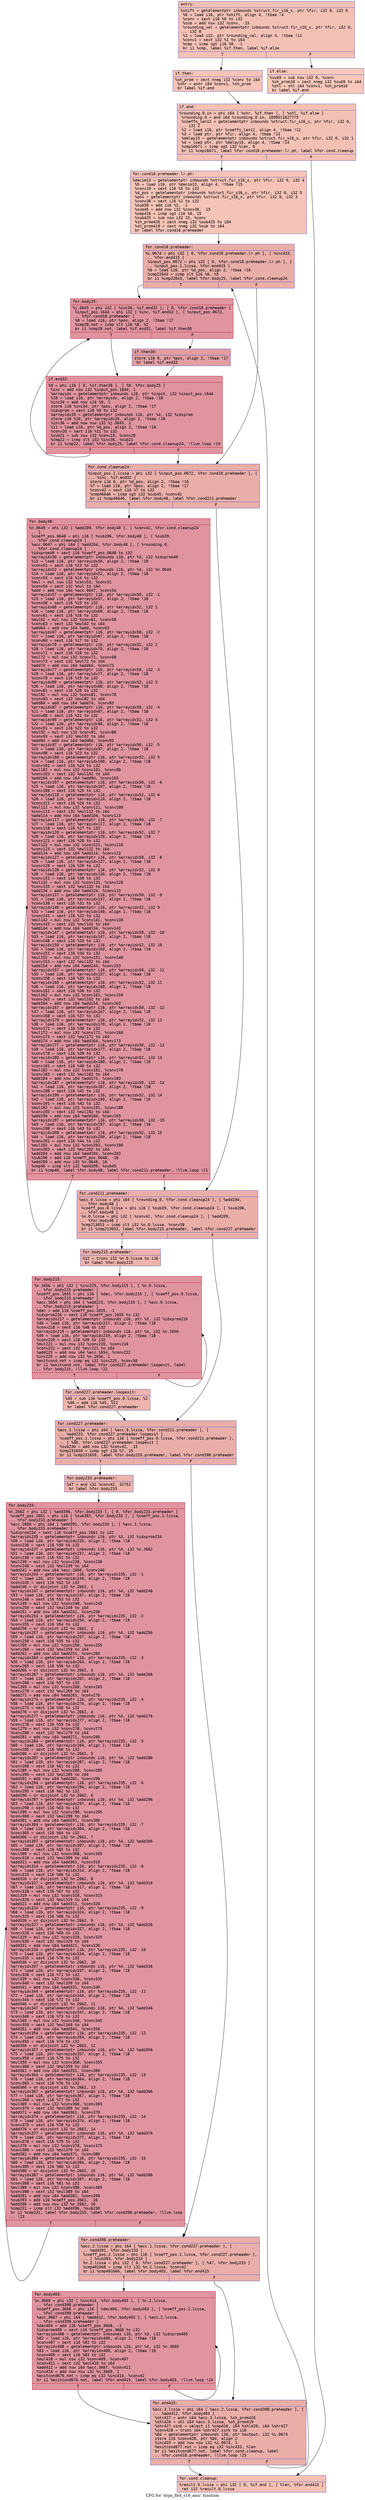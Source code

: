 digraph "CFG for 'dsps_fird_s16_ansi' function" {
	label="CFG for 'dsps_fird_s16_ansi' function";

	Node0x585ec1f36350 [shape=record,color="#3d50c3ff", style=filled, fillcolor="#e5705870" fontname="Courier",label="{entry:\l|  %shift = getelementptr inbounds %struct.fir_s16_s, ptr %fir, i32 0, i32 6\l  %0 = load i16, ptr %shift, align 4, !tbaa !4\l  %conv = sext i16 %0 to i32\l  %sub = add nsw i32 %conv, -15\l  %rounding_val = getelementptr inbounds %struct.fir_s16_s, ptr %fir, i32 0,\l... i32 8\l  %1 = load i32, ptr %rounding_val, align 4, !tbaa !11\l  %conv1 = sext i32 %1 to i64\l  %cmp = icmp sgt i16 %0, -1\l  br i1 %cmp, label %if.then, label %if.else\l|{<s0>T|<s1>F}}"];
	Node0x585ec1f36350:s0 -> Node0x585ec1f384a0[tooltip="entry -> if.then\nProbability 62.50%" ];
	Node0x585ec1f36350:s1 -> Node0x585ec1f38510[tooltip="entry -> if.else\nProbability 37.50%" ];
	Node0x585ec1f384a0 [shape=record,color="#3d50c3ff", style=filled, fillcolor="#e8765c70" fontname="Courier",label="{if.then:\l|  %sh_prom = zext nneg i32 %conv to i64\l  %shr = ashr i64 %conv1, %sh_prom\l  br label %if.end\l}"];
	Node0x585ec1f384a0 -> Node0x585ec1f38970[tooltip="if.then -> if.end\nProbability 100.00%" ];
	Node0x585ec1f38510 [shape=record,color="#3d50c3ff", style=filled, fillcolor="#ec7f6370" fontname="Courier",label="{if.else:\l|  %sub9 = sub nsw i32 0, %conv\l  %sh_prom10 = zext nneg i32 %sub9 to i64\l  %shl = shl i64 %conv1, %sh_prom10\l  br label %if.end\l}"];
	Node0x585ec1f38510 -> Node0x585ec1f38970[tooltip="if.else -> if.end\nProbability 100.00%" ];
	Node0x585ec1f38970 [shape=record,color="#3d50c3ff", style=filled, fillcolor="#e5705870" fontname="Courier",label="{if.end:\l|  %rounding.0.in = phi i64 [ %shr, %if.then ], [ %shl, %if.else ]\l  %rounding.0 = and i64 %rounding.0.in, 1099511627775\l  %coeffs_len12 = getelementptr inbounds %struct.fir_s16_s, ptr %fir, i32 0,\l... i32 2\l  %2 = load i16, ptr %coeffs_len12, align 4, !tbaa !12\l  %3 = load ptr, ptr %fir, align 4, !tbaa !13\l  %delay15 = getelementptr inbounds %struct.fir_s16_s, ptr %fir, i32 0, i32 1\l  %4 = load ptr, ptr %delay15, align 4, !tbaa !14\l  %cmp16671 = icmp sgt i32 %len, 0\l  br i1 %cmp16671, label %for.cond18.preheader.lr.ph, label %for.cond.cleanup\l|{<s0>T|<s1>F}}"];
	Node0x585ec1f38970:s0 -> Node0x585ec1f39a50[tooltip="if.end -> for.cond18.preheader.lr.ph\nProbability 62.50%" ];
	Node0x585ec1f38970:s1 -> Node0x585ec1f39e90[tooltip="if.end -> for.cond.cleanup\nProbability 37.50%" ];
	Node0x585ec1f39a50 [shape=record,color="#3d50c3ff", style=filled, fillcolor="#e8765c70" fontname="Courier",label="{for.cond18.preheader.lr.ph:\l|  %decim13 = getelementptr inbounds %struct.fir_s16_s, ptr %fir, i32 0, i32 4\l  %5 = load i16, ptr %decim13, align 4, !tbaa !15\l  %conv19 = sext i16 %5 to i32\l  %d_pos = getelementptr inbounds %struct.fir_s16_s, ptr %fir, i32 0, i32 5\l  %pos = getelementptr inbounds %struct.fir_s16_s, ptr %fir, i32 0, i32 3\l  %conv38 = sext i16 %2 to i32\l  %sub39 = add i16 %2, -1\l  %sub45 = add nsw i32 %conv38, -15\l  %cmp416 = icmp sgt i16 %0, 15\l  %sub425 = sub nsw i32 15, %conv\l  %sh_prom426 = zext nneg i32 %sub425 to i64\l  %sh_prom419 = zext nneg i32 %sub to i64\l  br label %for.cond18.preheader\l}"];
	Node0x585ec1f39a50 -> Node0x585ec1f3aab0[tooltip="for.cond18.preheader.lr.ph -> for.cond18.preheader\nProbability 100.00%" ];
	Node0x585ec1f3aab0 [shape=record,color="#3d50c3ff", style=filled, fillcolor="#d0473d70" fontname="Courier",label="{for.cond18.preheader:\l|  %i.0674 = phi i32 [ 0, %for.cond18.preheader.lr.ph ], [ %inc433,\l... %for.end415 ]\l  %input_pos.0672 = phi i32 [ 0, %for.cond18.preheader.lr.ph ], [\l... %input_pos.1.lcssa, %for.end415 ]\l  %6 = load i16, ptr %d_pos, align 2, !tbaa !16\l  %cmp22643 = icmp slt i16 %6, %5\l  br i1 %cmp22643, label %for.body25, label %for.cond.cleanup24\l|{<s0>T|<s1>F}}"];
	Node0x585ec1f3aab0:s0 -> Node0x585ec1f3b1d0[tooltip="for.cond18.preheader -> for.body25\nProbability 50.00%" ];
	Node0x585ec1f3aab0:s1 -> Node0x585ec1f3b2e0[tooltip="for.cond18.preheader -> for.cond.cleanup24\nProbability 50.00%" ];
	Node0x585ec1f39e90 [shape=record,color="#3d50c3ff", style=filled, fillcolor="#e5705870" fontname="Courier",label="{for.cond.cleanup:\l|  %result.0.lcssa = phi i32 [ 0, %if.end ], [ %len, %for.end415 ]\l  ret i32 %result.0.lcssa\l}"];
	Node0x585ec1f3b2e0 [shape=record,color="#3d50c3ff", style=filled, fillcolor="#d0473d70" fontname="Courier",label="{for.cond.cleanup24:\l|  %input_pos.1.lcssa = phi i32 [ %input_pos.0672, %for.cond18.preheader ], [\l... %inc, %if.end32 ]\l  store i16 0, ptr %d_pos, align 2, !tbaa !16\l  %7 = load i16, ptr %pos, align 2, !tbaa !17\l  %conv42 = sext i16 %7 to i32\l  %cmp46646 = icmp sgt i32 %sub45, %conv42\l  br i1 %cmp46646, label %for.body48, label %for.cond211.preheader\l|{<s0>T|<s1>F}}"];
	Node0x585ec1f3b2e0:s0 -> Node0x585ec1f3cf30[tooltip="for.cond.cleanup24 -> for.body48\nProbability 50.00%" ];
	Node0x585ec1f3b2e0:s1 -> Node0x585ec1f3cfe0[tooltip="for.cond.cleanup24 -> for.cond211.preheader\nProbability 50.00%" ];
	Node0x585ec1f3b1d0 [shape=record,color="#b70d28ff", style=filled, fillcolor="#b70d2870" fontname="Courier",label="{for.body25:\l|  %j.0645 = phi i32 [ %inc36, %if.end32 ], [ 0, %for.cond18.preheader ]\l  %input_pos.1644 = phi i32 [ %inc, %if.end32 ], [ %input_pos.0672,\l... %for.cond18.preheader ]\l  %8 = load i16, ptr %pos, align 2, !tbaa !17\l  %cmp28.not = icmp slt i16 %8, %2\l  br i1 %cmp28.not, label %if.end32, label %if.then30\l|{<s0>T|<s1>F}}"];
	Node0x585ec1f3b1d0:s0 -> Node0x585ec1f3be00[tooltip="for.body25 -> if.end32\nProbability 50.00%" ];
	Node0x585ec1f3b1d0:s1 -> Node0x585ec1f3da50[tooltip="for.body25 -> if.then30\nProbability 50.00%" ];
	Node0x585ec1f3da50 [shape=record,color="#3d50c3ff", style=filled, fillcolor="#be242e70" fontname="Courier",label="{if.then30:\l|  store i16 0, ptr %pos, align 2, !tbaa !17\l  br label %if.end32\l}"];
	Node0x585ec1f3da50 -> Node0x585ec1f3be00[tooltip="if.then30 -> if.end32\nProbability 100.00%" ];
	Node0x585ec1f3be00 [shape=record,color="#b70d28ff", style=filled, fillcolor="#b70d2870" fontname="Courier",label="{if.end32:\l|  %9 = phi i16 [ 0, %if.then30 ], [ %8, %for.body25 ]\l  %inc = add nsw i32 %input_pos.1644, 1\l  %arrayidx = getelementptr inbounds i16, ptr %input, i32 %input_pos.1644\l  %10 = load i16, ptr %arrayidx, align 2, !tbaa !18\l  %inc34 = add nsw i16 %9, 1\l  store i16 %inc34, ptr %pos, align 2, !tbaa !17\l  %idxprom = sext i16 %9 to i32\l  %arrayidx35 = getelementptr inbounds i16, ptr %4, i32 %idxprom\l  store i16 %10, ptr %arrayidx35, align 2, !tbaa !18\l  %inc36 = add nuw nsw i32 %j.0645, 1\l  %11 = load i16, ptr %d_pos, align 2, !tbaa !16\l  %conv20 = sext i16 %11 to i32\l  %sub21 = sub nsw i32 %conv19, %conv20\l  %cmp22 = icmp slt i32 %inc36, %sub21\l  br i1 %cmp22, label %for.body25, label %for.cond.cleanup24, !llvm.loop !19\l|{<s0>T|<s1>F}}"];
	Node0x585ec1f3be00:s0 -> Node0x585ec1f3b1d0[tooltip="if.end32 -> for.body25\nProbability 96.88%" ];
	Node0x585ec1f3be00:s1 -> Node0x585ec1f3b2e0[tooltip="if.end32 -> for.cond.cleanup24\nProbability 3.12%" ];
	Node0x585ec1f3cfe0 [shape=record,color="#3d50c3ff", style=filled, fillcolor="#d0473d70" fontname="Courier",label="{for.cond211.preheader:\l|  %acc.0.lcssa = phi i64 [ %rounding.0, %for.cond.cleanup24 ], [ %add204,\l... %for.body48 ]\l  %coeff_pos.0.lcssa = phi i16 [ %sub39, %for.cond.cleanup24 ], [ %sub206,\l... %for.body48 ]\l  %n.0.lcssa = phi i32 [ %conv42, %for.cond.cleanup24 ], [ %add209,\l... %for.body48 ]\l  %cmp213653 = icmp slt i32 %n.0.lcssa, %conv38\l  br i1 %cmp213653, label %for.body215.preheader, label %for.cond227.preheader\l|{<s0>T|<s1>F}}"];
	Node0x585ec1f3cfe0:s0 -> Node0x585ec1f3f320[tooltip="for.cond211.preheader -> for.body215.preheader\nProbability 50.00%" ];
	Node0x585ec1f3cfe0:s1 -> Node0x585ec1f3f420[tooltip="for.cond211.preheader -> for.cond227.preheader\nProbability 50.00%" ];
	Node0x585ec1f3f320 [shape=record,color="#3d50c3ff", style=filled, fillcolor="#d6524470" fontname="Courier",label="{for.body215.preheader:\l|  %12 = trunc i32 %n.0.lcssa to i16\l  br label %for.body215\l}"];
	Node0x585ec1f3f320 -> Node0x585ec1f3f640[tooltip="for.body215.preheader -> for.body215\nProbability 100.00%" ];
	Node0x585ec1f3cf30 [shape=record,color="#b70d28ff", style=filled, fillcolor="#b70d2870" fontname="Courier",label="{for.body48:\l|  %n.0649 = phi i32 [ %add209, %for.body48 ], [ %conv42, %for.cond.cleanup24\l... ]\l  %coeff_pos.0648 = phi i16 [ %sub206, %for.body48 ], [ %sub39,\l... %for.cond.cleanup24 ]\l  %acc.0647 = phi i64 [ %add204, %for.body48 ], [ %rounding.0,\l... %for.cond.cleanup24 ]\l  %idxprom49 = sext i16 %coeff_pos.0648 to i32\l  %arrayidx50 = getelementptr inbounds i16, ptr %3, i32 %idxprom49\l  %13 = load i16, ptr %arrayidx50, align 2, !tbaa !18\l  %conv51 = sext i16 %13 to i32\l  %arrayidx52 = getelementptr inbounds i16, ptr %4, i32 %n.0649\l  %14 = load i16, ptr %arrayidx52, align 2, !tbaa !18\l  %conv53 = sext i16 %14 to i32\l  %mul = mul nsw i32 %conv53, %conv51\l  %conv54 = sext i32 %mul to i64\l  %add = add nsw i64 %acc.0647, %conv54\l  %arrayidx57 = getelementptr i16, ptr %arrayidx50, i32 -1\l  %15 = load i16, ptr %arrayidx57, align 2, !tbaa !18\l  %conv58 = sext i16 %15 to i32\l  %arrayidx60 = getelementptr i16, ptr %arrayidx52, i32 1\l  %16 = load i16, ptr %arrayidx60, align 2, !tbaa !18\l  %conv61 = sext i16 %16 to i32\l  %mul62 = mul nsw i32 %conv61, %conv58\l  %conv63 = sext i32 %mul62 to i64\l  %add64 = add nsw i64 %add, %conv63\l  %arrayidx67 = getelementptr i16, ptr %arrayidx50, i32 -2\l  %17 = load i16, ptr %arrayidx67, align 2, !tbaa !18\l  %conv68 = sext i16 %17 to i32\l  %arrayidx70 = getelementptr i16, ptr %arrayidx52, i32 2\l  %18 = load i16, ptr %arrayidx70, align 2, !tbaa !18\l  %conv71 = sext i16 %18 to i32\l  %mul72 = mul nsw i32 %conv71, %conv68\l  %conv73 = sext i32 %mul72 to i64\l  %add74 = add nsw i64 %add64, %conv73\l  %arrayidx77 = getelementptr i16, ptr %arrayidx50, i32 -3\l  %19 = load i16, ptr %arrayidx77, align 2, !tbaa !18\l  %conv78 = sext i16 %19 to i32\l  %arrayidx80 = getelementptr i16, ptr %arrayidx52, i32 3\l  %20 = load i16, ptr %arrayidx80, align 2, !tbaa !18\l  %conv81 = sext i16 %20 to i32\l  %mul82 = mul nsw i32 %conv81, %conv78\l  %conv83 = sext i32 %mul82 to i64\l  %add84 = add nsw i64 %add74, %conv83\l  %arrayidx87 = getelementptr i16, ptr %arrayidx50, i32 -4\l  %21 = load i16, ptr %arrayidx87, align 2, !tbaa !18\l  %conv88 = sext i16 %21 to i32\l  %arrayidx90 = getelementptr i16, ptr %arrayidx52, i32 4\l  %22 = load i16, ptr %arrayidx90, align 2, !tbaa !18\l  %conv91 = sext i16 %22 to i32\l  %mul92 = mul nsw i32 %conv91, %conv88\l  %conv93 = sext i32 %mul92 to i64\l  %add94 = add nsw i64 %add84, %conv93\l  %arrayidx97 = getelementptr i16, ptr %arrayidx50, i32 -5\l  %23 = load i16, ptr %arrayidx97, align 2, !tbaa !18\l  %conv98 = sext i16 %23 to i32\l  %arrayidx100 = getelementptr i16, ptr %arrayidx52, i32 5\l  %24 = load i16, ptr %arrayidx100, align 2, !tbaa !18\l  %conv101 = sext i16 %24 to i32\l  %mul102 = mul nsw i32 %conv101, %conv98\l  %conv103 = sext i32 %mul102 to i64\l  %add104 = add nsw i64 %add94, %conv103\l  %arrayidx107 = getelementptr i16, ptr %arrayidx50, i32 -6\l  %25 = load i16, ptr %arrayidx107, align 2, !tbaa !18\l  %conv108 = sext i16 %25 to i32\l  %arrayidx110 = getelementptr i16, ptr %arrayidx52, i32 6\l  %26 = load i16, ptr %arrayidx110, align 2, !tbaa !18\l  %conv111 = sext i16 %26 to i32\l  %mul112 = mul nsw i32 %conv111, %conv108\l  %conv113 = sext i32 %mul112 to i64\l  %add114 = add nsw i64 %add104, %conv113\l  %arrayidx117 = getelementptr i16, ptr %arrayidx50, i32 -7\l  %27 = load i16, ptr %arrayidx117, align 2, !tbaa !18\l  %conv118 = sext i16 %27 to i32\l  %arrayidx120 = getelementptr i16, ptr %arrayidx52, i32 7\l  %28 = load i16, ptr %arrayidx120, align 2, !tbaa !18\l  %conv121 = sext i16 %28 to i32\l  %mul122 = mul nsw i32 %conv121, %conv118\l  %conv123 = sext i32 %mul122 to i64\l  %add124 = add nsw i64 %add114, %conv123\l  %arrayidx127 = getelementptr i16, ptr %arrayidx50, i32 -8\l  %29 = load i16, ptr %arrayidx127, align 2, !tbaa !18\l  %conv128 = sext i16 %29 to i32\l  %arrayidx130 = getelementptr i16, ptr %arrayidx52, i32 8\l  %30 = load i16, ptr %arrayidx130, align 2, !tbaa !18\l  %conv131 = sext i16 %30 to i32\l  %mul132 = mul nsw i32 %conv131, %conv128\l  %conv133 = sext i32 %mul132 to i64\l  %add134 = add nsw i64 %add124, %conv133\l  %arrayidx137 = getelementptr i16, ptr %arrayidx50, i32 -9\l  %31 = load i16, ptr %arrayidx137, align 2, !tbaa !18\l  %conv138 = sext i16 %31 to i32\l  %arrayidx140 = getelementptr i16, ptr %arrayidx52, i32 9\l  %32 = load i16, ptr %arrayidx140, align 2, !tbaa !18\l  %conv141 = sext i16 %32 to i32\l  %mul142 = mul nsw i32 %conv141, %conv138\l  %conv143 = sext i32 %mul142 to i64\l  %add144 = add nsw i64 %add134, %conv143\l  %arrayidx147 = getelementptr i16, ptr %arrayidx50, i32 -10\l  %33 = load i16, ptr %arrayidx147, align 2, !tbaa !18\l  %conv148 = sext i16 %33 to i32\l  %arrayidx150 = getelementptr i16, ptr %arrayidx52, i32 10\l  %34 = load i16, ptr %arrayidx150, align 2, !tbaa !18\l  %conv151 = sext i16 %34 to i32\l  %mul152 = mul nsw i32 %conv151, %conv148\l  %conv153 = sext i32 %mul152 to i64\l  %add154 = add nsw i64 %add144, %conv153\l  %arrayidx157 = getelementptr i16, ptr %arrayidx50, i32 -11\l  %35 = load i16, ptr %arrayidx157, align 2, !tbaa !18\l  %conv158 = sext i16 %35 to i32\l  %arrayidx160 = getelementptr i16, ptr %arrayidx52, i32 11\l  %36 = load i16, ptr %arrayidx160, align 2, !tbaa !18\l  %conv161 = sext i16 %36 to i32\l  %mul162 = mul nsw i32 %conv161, %conv158\l  %conv163 = sext i32 %mul162 to i64\l  %add164 = add nsw i64 %add154, %conv163\l  %arrayidx167 = getelementptr i16, ptr %arrayidx50, i32 -12\l  %37 = load i16, ptr %arrayidx167, align 2, !tbaa !18\l  %conv168 = sext i16 %37 to i32\l  %arrayidx170 = getelementptr i16, ptr %arrayidx52, i32 12\l  %38 = load i16, ptr %arrayidx170, align 2, !tbaa !18\l  %conv171 = sext i16 %38 to i32\l  %mul172 = mul nsw i32 %conv171, %conv168\l  %conv173 = sext i32 %mul172 to i64\l  %add174 = add nsw i64 %add164, %conv173\l  %arrayidx177 = getelementptr i16, ptr %arrayidx50, i32 -13\l  %39 = load i16, ptr %arrayidx177, align 2, !tbaa !18\l  %conv178 = sext i16 %39 to i32\l  %arrayidx180 = getelementptr i16, ptr %arrayidx52, i32 13\l  %40 = load i16, ptr %arrayidx180, align 2, !tbaa !18\l  %conv181 = sext i16 %40 to i32\l  %mul182 = mul nsw i32 %conv181, %conv178\l  %conv183 = sext i32 %mul182 to i64\l  %add184 = add nsw i64 %add174, %conv183\l  %arrayidx187 = getelementptr i16, ptr %arrayidx50, i32 -14\l  %41 = load i16, ptr %arrayidx187, align 2, !tbaa !18\l  %conv188 = sext i16 %41 to i32\l  %arrayidx190 = getelementptr i16, ptr %arrayidx52, i32 14\l  %42 = load i16, ptr %arrayidx190, align 2, !tbaa !18\l  %conv191 = sext i16 %42 to i32\l  %mul192 = mul nsw i32 %conv191, %conv188\l  %conv193 = sext i32 %mul192 to i64\l  %add194 = add nsw i64 %add184, %conv193\l  %arrayidx197 = getelementptr i16, ptr %arrayidx50, i32 -15\l  %43 = load i16, ptr %arrayidx197, align 2, !tbaa !18\l  %conv198 = sext i16 %43 to i32\l  %arrayidx200 = getelementptr i16, ptr %arrayidx52, i32 15\l  %44 = load i16, ptr %arrayidx200, align 2, !tbaa !18\l  %conv201 = sext i16 %44 to i32\l  %mul202 = mul nsw i32 %conv201, %conv198\l  %conv203 = sext i32 %mul202 to i64\l  %add204 = add nsw i64 %add194, %conv203\l  %sub206 = add i16 %coeff_pos.0648, -16\l  %add209 = add nsw i32 %n.0649, 16\l  %cmp46 = icmp slt i32 %add209, %sub45\l  br i1 %cmp46, label %for.body48, label %for.cond211.preheader, !llvm.loop !21\l|{<s0>T|<s1>F}}"];
	Node0x585ec1f3cf30:s0 -> Node0x585ec1f3cf30[tooltip="for.body48 -> for.body48\nProbability 96.88%" ];
	Node0x585ec1f3cf30:s1 -> Node0x585ec1f3cfe0[tooltip="for.body48 -> for.cond211.preheader\nProbability 3.12%" ];
	Node0x585ec1f37140 [shape=record,color="#3d50c3ff", style=filled, fillcolor="#d6524470" fontname="Courier",label="{for.cond227.preheader.loopexit:\l|  %45 = sub i16 %coeff_pos.0.lcssa, %2\l  %46 = add i16 %45, %12\l  br label %for.cond227.preheader\l}"];
	Node0x585ec1f37140 -> Node0x585ec1f3f420[tooltip="for.cond227.preheader.loopexit -> for.cond227.preheader\nProbability 100.00%" ];
	Node0x585ec1f3f420 [shape=record,color="#3d50c3ff", style=filled, fillcolor="#d0473d70" fontname="Courier",label="{for.cond227.preheader:\l|  %acc.1.lcssa = phi i64 [ %acc.0.lcssa, %for.cond211.preheader ], [\l... %add223, %for.cond227.preheader.loopexit ]\l  %coeff_pos.1.lcssa = phi i16 [ %coeff_pos.0.lcssa, %for.cond211.preheader ],\l... [ %46, %for.cond227.preheader.loopexit ]\l  %sub230 = add nsw i32 %conv42, -15\l  %cmp231659 = icmp sgt i16 %7, 15\l  br i1 %cmp231659, label %for.body233.preheader, label %for.cond398.preheader\l|{<s0>T|<s1>F}}"];
	Node0x585ec1f3f420:s0 -> Node0x585ec1f375b0[tooltip="for.cond227.preheader -> for.body233.preheader\nProbability 50.00%" ];
	Node0x585ec1f3f420:s1 -> Node0x585ec1f376b0[tooltip="for.cond227.preheader -> for.cond398.preheader\nProbability 50.00%" ];
	Node0x585ec1f375b0 [shape=record,color="#3d50c3ff", style=filled, fillcolor="#d6524470" fontname="Courier",label="{for.body233.preheader:\l|  %47 = and i32 %conv42, 32752\l  br label %for.body233\l}"];
	Node0x585ec1f375b0 -> Node0x585ec1f378f0[tooltip="for.body233.preheader -> for.body233\nProbability 100.00%" ];
	Node0x585ec1f3f640 [shape=record,color="#b70d28ff", style=filled, fillcolor="#b70d2870" fontname="Courier",label="{for.body215:\l|  %n.1656 = phi i32 [ %inc225, %for.body215 ], [ %n.0.lcssa,\l... %for.body215.preheader ]\l  %coeff_pos.1655 = phi i16 [ %dec, %for.body215 ], [ %coeff_pos.0.lcssa,\l... %for.body215.preheader ]\l  %acc.1654 = phi i64 [ %add223, %for.body215 ], [ %acc.0.lcssa,\l... %for.body215.preheader ]\l  %dec = add i16 %coeff_pos.1655, -1\l  %idxprom216 = sext i16 %coeff_pos.1655 to i32\l  %arrayidx217 = getelementptr inbounds i16, ptr %3, i32 %idxprom216\l  %48 = load i16, ptr %arrayidx217, align 2, !tbaa !18\l  %conv218 = sext i16 %48 to i32\l  %arrayidx219 = getelementptr inbounds i16, ptr %4, i32 %n.1656\l  %49 = load i16, ptr %arrayidx219, align 2, !tbaa !18\l  %conv220 = sext i16 %49 to i32\l  %mul221 = mul nsw i32 %conv220, %conv218\l  %conv222 = sext i32 %mul221 to i64\l  %add223 = add nsw i64 %acc.1654, %conv222\l  %inc225 = add nsw i32 %n.1656, 1\l  %exitcond.not = icmp eq i32 %inc225, %conv38\l  br i1 %exitcond.not, label %for.cond227.preheader.loopexit, label\l... %for.body215, !llvm.loop !22\l|{<s0>T|<s1>F}}"];
	Node0x585ec1f3f640:s0 -> Node0x585ec1f37140[tooltip="for.body215 -> for.cond227.preheader.loopexit\nProbability 3.12%" ];
	Node0x585ec1f3f640:s1 -> Node0x585ec1f3f640[tooltip="for.body215 -> for.body215\nProbability 96.88%" ];
	Node0x585ec1f376b0 [shape=record,color="#3d50c3ff", style=filled, fillcolor="#d0473d70" fontname="Courier",label="{for.cond398.preheader:\l|  %acc.2.lcssa = phi i64 [ %acc.1.lcssa, %for.cond227.preheader ], [\l... %add391, %for.body233 ]\l  %coeff_pos.2.lcssa = phi i16 [ %coeff_pos.1.lcssa, %for.cond227.preheader ],\l... [ %sub393, %for.body233 ]\l  %n.2.lcssa = phi i32 [ 0, %for.cond227.preheader ], [ %47, %for.body233 ]\l  %cmp401666 = icmp slt i32 %n.2.lcssa, %conv42\l  br i1 %cmp401666, label %for.body403, label %for.end415\l|{<s0>T|<s1>F}}"];
	Node0x585ec1f376b0:s0 -> Node0x585ec1f41ea0[tooltip="for.cond398.preheader -> for.body403\nProbability 50.00%" ];
	Node0x585ec1f376b0:s1 -> Node0x585ec1f3abf0[tooltip="for.cond398.preheader -> for.end415\nProbability 50.00%" ];
	Node0x585ec1f378f0 [shape=record,color="#b70d28ff", style=filled, fillcolor="#b70d2870" fontname="Courier",label="{for.body233:\l|  %n.2662 = phi i32 [ %add396, %for.body233 ], [ 0, %for.body233.preheader ]\l  %coeff_pos.2661 = phi i16 [ %sub393, %for.body233 ], [ %coeff_pos.1.lcssa,\l... %for.body233.preheader ]\l  %acc.2660 = phi i64 [ %add391, %for.body233 ], [ %acc.1.lcssa,\l... %for.body233.preheader ]\l  %idxprom234 = sext i16 %coeff_pos.2661 to i32\l  %arrayidx235 = getelementptr inbounds i16, ptr %3, i32 %idxprom234\l  %50 = load i16, ptr %arrayidx235, align 2, !tbaa !18\l  %conv236 = sext i16 %50 to i32\l  %arrayidx237 = getelementptr inbounds i16, ptr %4, i32 %n.2662\l  %51 = load i16, ptr %arrayidx237, align 2, !tbaa !18\l  %conv238 = sext i16 %51 to i32\l  %mul239 = mul nsw i32 %conv238, %conv236\l  %conv240 = sext i32 %mul239 to i64\l  %add241 = add nsw i64 %acc.2660, %conv240\l  %arrayidx244 = getelementptr i16, ptr %arrayidx235, i32 -1\l  %52 = load i16, ptr %arrayidx244, align 2, !tbaa !18\l  %conv245 = sext i16 %52 to i32\l  %add246 = or disjoint i32 %n.2662, 1\l  %arrayidx247 = getelementptr inbounds i16, ptr %4, i32 %add246\l  %53 = load i16, ptr %arrayidx247, align 2, !tbaa !18\l  %conv248 = sext i16 %53 to i32\l  %mul249 = mul nsw i32 %conv248, %conv245\l  %conv250 = sext i32 %mul249 to i64\l  %add251 = add nsw i64 %add241, %conv250\l  %arrayidx254 = getelementptr i16, ptr %arrayidx235, i32 -2\l  %54 = load i16, ptr %arrayidx254, align 2, !tbaa !18\l  %conv255 = sext i16 %54 to i32\l  %add256 = or disjoint i32 %n.2662, 2\l  %arrayidx257 = getelementptr inbounds i16, ptr %4, i32 %add256\l  %55 = load i16, ptr %arrayidx257, align 2, !tbaa !18\l  %conv258 = sext i16 %55 to i32\l  %mul259 = mul nsw i32 %conv258, %conv255\l  %conv260 = sext i32 %mul259 to i64\l  %add261 = add nsw i64 %add251, %conv260\l  %arrayidx264 = getelementptr i16, ptr %arrayidx235, i32 -3\l  %56 = load i16, ptr %arrayidx264, align 2, !tbaa !18\l  %conv265 = sext i16 %56 to i32\l  %add266 = or disjoint i32 %n.2662, 3\l  %arrayidx267 = getelementptr inbounds i16, ptr %4, i32 %add266\l  %57 = load i16, ptr %arrayidx267, align 2, !tbaa !18\l  %conv268 = sext i16 %57 to i32\l  %mul269 = mul nsw i32 %conv268, %conv265\l  %conv270 = sext i32 %mul269 to i64\l  %add271 = add nsw i64 %add261, %conv270\l  %arrayidx274 = getelementptr i16, ptr %arrayidx235, i32 -4\l  %58 = load i16, ptr %arrayidx274, align 2, !tbaa !18\l  %conv275 = sext i16 %58 to i32\l  %add276 = or disjoint i32 %n.2662, 4\l  %arrayidx277 = getelementptr inbounds i16, ptr %4, i32 %add276\l  %59 = load i16, ptr %arrayidx277, align 2, !tbaa !18\l  %conv278 = sext i16 %59 to i32\l  %mul279 = mul nsw i32 %conv278, %conv275\l  %conv280 = sext i32 %mul279 to i64\l  %add281 = add nsw i64 %add271, %conv280\l  %arrayidx284 = getelementptr i16, ptr %arrayidx235, i32 -5\l  %60 = load i16, ptr %arrayidx284, align 2, !tbaa !18\l  %conv285 = sext i16 %60 to i32\l  %add286 = or disjoint i32 %n.2662, 5\l  %arrayidx287 = getelementptr inbounds i16, ptr %4, i32 %add286\l  %61 = load i16, ptr %arrayidx287, align 2, !tbaa !18\l  %conv288 = sext i16 %61 to i32\l  %mul289 = mul nsw i32 %conv288, %conv285\l  %conv290 = sext i32 %mul289 to i64\l  %add291 = add nsw i64 %add281, %conv290\l  %arrayidx294 = getelementptr i16, ptr %arrayidx235, i32 -6\l  %62 = load i16, ptr %arrayidx294, align 2, !tbaa !18\l  %conv295 = sext i16 %62 to i32\l  %add296 = or disjoint i32 %n.2662, 6\l  %arrayidx297 = getelementptr inbounds i16, ptr %4, i32 %add296\l  %63 = load i16, ptr %arrayidx297, align 2, !tbaa !18\l  %conv298 = sext i16 %63 to i32\l  %mul299 = mul nsw i32 %conv298, %conv295\l  %conv300 = sext i32 %mul299 to i64\l  %add301 = add nsw i64 %add291, %conv300\l  %arrayidx304 = getelementptr i16, ptr %arrayidx235, i32 -7\l  %64 = load i16, ptr %arrayidx304, align 2, !tbaa !18\l  %conv305 = sext i16 %64 to i32\l  %add306 = or disjoint i32 %n.2662, 7\l  %arrayidx307 = getelementptr inbounds i16, ptr %4, i32 %add306\l  %65 = load i16, ptr %arrayidx307, align 2, !tbaa !18\l  %conv308 = sext i16 %65 to i32\l  %mul309 = mul nsw i32 %conv308, %conv305\l  %conv310 = sext i32 %mul309 to i64\l  %add311 = add nsw i64 %add301, %conv310\l  %arrayidx314 = getelementptr i16, ptr %arrayidx235, i32 -8\l  %66 = load i16, ptr %arrayidx314, align 2, !tbaa !18\l  %conv315 = sext i16 %66 to i32\l  %add316 = or disjoint i32 %n.2662, 8\l  %arrayidx317 = getelementptr inbounds i16, ptr %4, i32 %add316\l  %67 = load i16, ptr %arrayidx317, align 2, !tbaa !18\l  %conv318 = sext i16 %67 to i32\l  %mul319 = mul nsw i32 %conv318, %conv315\l  %conv320 = sext i32 %mul319 to i64\l  %add321 = add nsw i64 %add311, %conv320\l  %arrayidx324 = getelementptr i16, ptr %arrayidx235, i32 -9\l  %68 = load i16, ptr %arrayidx324, align 2, !tbaa !18\l  %conv325 = sext i16 %68 to i32\l  %add326 = or disjoint i32 %n.2662, 9\l  %arrayidx327 = getelementptr inbounds i16, ptr %4, i32 %add326\l  %69 = load i16, ptr %arrayidx327, align 2, !tbaa !18\l  %conv328 = sext i16 %69 to i32\l  %mul329 = mul nsw i32 %conv328, %conv325\l  %conv330 = sext i32 %mul329 to i64\l  %add331 = add nsw i64 %add321, %conv330\l  %arrayidx334 = getelementptr i16, ptr %arrayidx235, i32 -10\l  %70 = load i16, ptr %arrayidx334, align 2, !tbaa !18\l  %conv335 = sext i16 %70 to i32\l  %add336 = or disjoint i32 %n.2662, 10\l  %arrayidx337 = getelementptr inbounds i16, ptr %4, i32 %add336\l  %71 = load i16, ptr %arrayidx337, align 2, !tbaa !18\l  %conv338 = sext i16 %71 to i32\l  %mul339 = mul nsw i32 %conv338, %conv335\l  %conv340 = sext i32 %mul339 to i64\l  %add341 = add nsw i64 %add331, %conv340\l  %arrayidx344 = getelementptr i16, ptr %arrayidx235, i32 -11\l  %72 = load i16, ptr %arrayidx344, align 2, !tbaa !18\l  %conv345 = sext i16 %72 to i32\l  %add346 = or disjoint i32 %n.2662, 11\l  %arrayidx347 = getelementptr inbounds i16, ptr %4, i32 %add346\l  %73 = load i16, ptr %arrayidx347, align 2, !tbaa !18\l  %conv348 = sext i16 %73 to i32\l  %mul349 = mul nsw i32 %conv348, %conv345\l  %conv350 = sext i32 %mul349 to i64\l  %add351 = add nsw i64 %add341, %conv350\l  %arrayidx354 = getelementptr i16, ptr %arrayidx235, i32 -12\l  %74 = load i16, ptr %arrayidx354, align 2, !tbaa !18\l  %conv355 = sext i16 %74 to i32\l  %add356 = or disjoint i32 %n.2662, 12\l  %arrayidx357 = getelementptr inbounds i16, ptr %4, i32 %add356\l  %75 = load i16, ptr %arrayidx357, align 2, !tbaa !18\l  %conv358 = sext i16 %75 to i32\l  %mul359 = mul nsw i32 %conv358, %conv355\l  %conv360 = sext i32 %mul359 to i64\l  %add361 = add nsw i64 %add351, %conv360\l  %arrayidx364 = getelementptr i16, ptr %arrayidx235, i32 -13\l  %76 = load i16, ptr %arrayidx364, align 2, !tbaa !18\l  %conv365 = sext i16 %76 to i32\l  %add366 = or disjoint i32 %n.2662, 13\l  %arrayidx367 = getelementptr inbounds i16, ptr %4, i32 %add366\l  %77 = load i16, ptr %arrayidx367, align 2, !tbaa !18\l  %conv368 = sext i16 %77 to i32\l  %mul369 = mul nsw i32 %conv368, %conv365\l  %conv370 = sext i32 %mul369 to i64\l  %add371 = add nsw i64 %add361, %conv370\l  %arrayidx374 = getelementptr i16, ptr %arrayidx235, i32 -14\l  %78 = load i16, ptr %arrayidx374, align 2, !tbaa !18\l  %conv375 = sext i16 %78 to i32\l  %add376 = or disjoint i32 %n.2662, 14\l  %arrayidx377 = getelementptr inbounds i16, ptr %4, i32 %add376\l  %79 = load i16, ptr %arrayidx377, align 2, !tbaa !18\l  %conv378 = sext i16 %79 to i32\l  %mul379 = mul nsw i32 %conv378, %conv375\l  %conv380 = sext i32 %mul379 to i64\l  %add381 = add nsw i64 %add371, %conv380\l  %arrayidx384 = getelementptr i16, ptr %arrayidx235, i32 -15\l  %80 = load i16, ptr %arrayidx384, align 2, !tbaa !18\l  %conv385 = sext i16 %80 to i32\l  %add386 = or disjoint i32 %n.2662, 15\l  %arrayidx387 = getelementptr inbounds i16, ptr %4, i32 %add386\l  %81 = load i16, ptr %arrayidx387, align 2, !tbaa !18\l  %conv388 = sext i16 %81 to i32\l  %mul389 = mul nsw i32 %conv388, %conv385\l  %conv390 = sext i32 %mul389 to i64\l  %add391 = add nsw i64 %add381, %conv390\l  %sub393 = add i16 %coeff_pos.2661, -16\l  %add396 = add nuw nsw i32 %n.2662, 16\l  %cmp231 = icmp slt i32 %add396, %sub230\l  br i1 %cmp231, label %for.body233, label %for.cond398.preheader, !llvm.loop\l... !23\l|{<s0>T|<s1>F}}"];
	Node0x585ec1f378f0:s0 -> Node0x585ec1f378f0[tooltip="for.body233 -> for.body233\nProbability 96.88%" ];
	Node0x585ec1f378f0:s1 -> Node0x585ec1f376b0[tooltip="for.body233 -> for.cond398.preheader\nProbability 3.12%" ];
	Node0x585ec1f41ea0 [shape=record,color="#b70d28ff", style=filled, fillcolor="#b70d2870" fontname="Courier",label="{for.body403:\l|  %n.3669 = phi i32 [ %inc414, %for.body403 ], [ %n.2.lcssa,\l... %for.cond398.preheader ]\l  %coeff_pos.3668 = phi i16 [ %dec404, %for.body403 ], [ %coeff_pos.2.lcssa,\l... %for.cond398.preheader ]\l  %acc.3667 = phi i64 [ %add412, %for.body403 ], [ %acc.2.lcssa,\l... %for.cond398.preheader ]\l  %dec404 = add i16 %coeff_pos.3668, -1\l  %idxprom405 = sext i16 %coeff_pos.3668 to i32\l  %arrayidx406 = getelementptr inbounds i16, ptr %3, i32 %idxprom405\l  %82 = load i16, ptr %arrayidx406, align 2, !tbaa !18\l  %conv407 = sext i16 %82 to i32\l  %arrayidx408 = getelementptr inbounds i16, ptr %4, i32 %n.3669\l  %83 = load i16, ptr %arrayidx408, align 2, !tbaa !18\l  %conv409 = sext i16 %83 to i32\l  %mul410 = mul nsw i32 %conv409, %conv407\l  %conv411 = sext i32 %mul410 to i64\l  %add412 = add nsw i64 %acc.3667, %conv411\l  %inc414 = add nuw nsw i32 %n.3669, 1\l  %exitcond676.not = icmp eq i32 %inc414, %conv42\l  br i1 %exitcond676.not, label %for.end415, label %for.body403, !llvm.loop !24\l|{<s0>T|<s1>F}}"];
	Node0x585ec1f41ea0:s0 -> Node0x585ec1f3abf0[tooltip="for.body403 -> for.end415\nProbability 3.12%" ];
	Node0x585ec1f41ea0:s1 -> Node0x585ec1f41ea0[tooltip="for.body403 -> for.body403\nProbability 96.88%" ];
	Node0x585ec1f3abf0 [shape=record,color="#3d50c3ff", style=filled, fillcolor="#d0473d70" fontname="Courier",label="{for.end415:\l|  %acc.3.lcssa = phi i64 [ %acc.2.lcssa, %for.cond398.preheader ], [\l... %add412, %for.body403 ]\l  %shr427 = ashr i64 %acc.3.lcssa, %sh_prom426\l  %shl420 = shl i64 %acc.3.lcssa, %sh_prom419\l  %shr427.sink = select i1 %cmp416, i64 %shl420, i64 %shr427\l  %conv428 = trunc i64 %shr427.sink to i16\l  %84 = getelementptr inbounds i16, ptr %output, i32 %i.0674\l  store i16 %conv428, ptr %84, align 2\l  %inc433 = add nuw nsw i32 %i.0674, 1\l  %exitcond677.not = icmp eq i32 %inc433, %len\l  br i1 %exitcond677.not, label %for.cond.cleanup, label\l... %for.cond18.preheader, !llvm.loop !25\l|{<s0>T|<s1>F}}"];
	Node0x585ec1f3abf0:s0 -> Node0x585ec1f39e90[tooltip="for.end415 -> for.cond.cleanup\nProbability 3.12%" ];
	Node0x585ec1f3abf0:s1 -> Node0x585ec1f3aab0[tooltip="for.end415 -> for.cond18.preheader\nProbability 96.88%" ];
}
